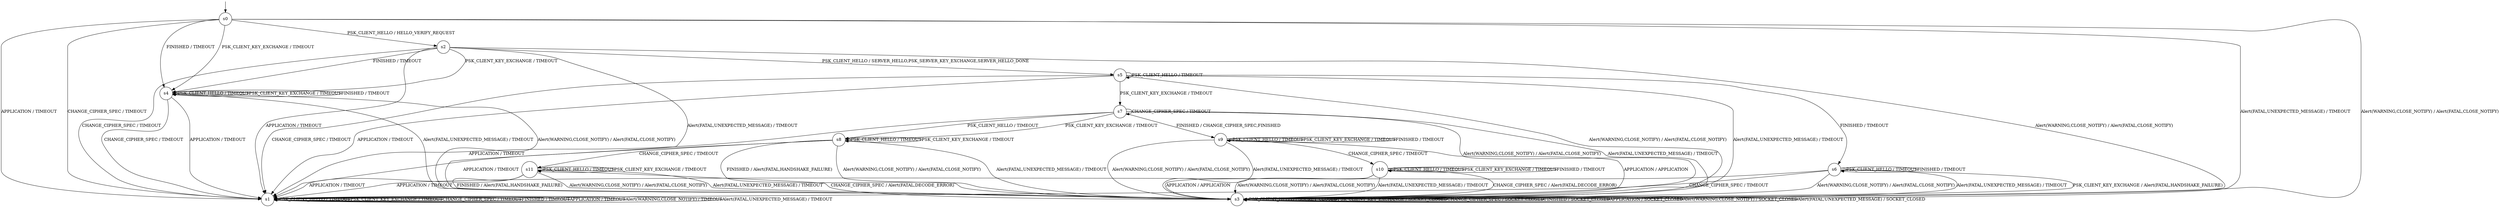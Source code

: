 digraph g {

	s0 [shape="circle" label="s0"];
	s1 [shape="circle" label="s1"];
	s2 [shape="circle" label="s2"];
	s3 [shape="circle" label="s3"];
	s4 [shape="circle" label="s4"];
	s5 [shape="circle" label="s5"];
	s6 [shape="circle" label="s6"];
	s7 [shape="circle" label="s7"];
	s8 [shape="circle" label="s8"];
	s9 [shape="circle" label="s9"];
	s10 [shape="circle" label="s10"];
	s11 [shape="circle" label="s11"];
	s0 -> s2 [label="PSK_CLIENT_HELLO / HELLO_VERIFY_REQUEST"];
	s0 -> s4 [label="PSK_CLIENT_KEY_EXCHANGE / TIMEOUT"];
	s0 -> s1 [label="CHANGE_CIPHER_SPEC / TIMEOUT"];
	s0 -> s4 [label="FINISHED / TIMEOUT"];
	s0 -> s1 [label="APPLICATION / TIMEOUT"];
	s0 -> s3 [label="Alert(WARNING,CLOSE_NOTIFY) / Alert(FATAL,CLOSE_NOTIFY)"];
	s0 -> s3 [label="Alert(FATAL,UNEXPECTED_MESSAGE) / TIMEOUT"];
	s1 -> s1 [label="PSK_CLIENT_HELLO / TIMEOUT"];
	s1 -> s1 [label="PSK_CLIENT_KEY_EXCHANGE / TIMEOUT"];
	s1 -> s1 [label="CHANGE_CIPHER_SPEC / TIMEOUT"];
	s1 -> s1 [label="FINISHED / TIMEOUT"];
	s1 -> s1 [label="APPLICATION / TIMEOUT"];
	s1 -> s1 [label="Alert(WARNING,CLOSE_NOTIFY) / TIMEOUT"];
	s1 -> s1 [label="Alert(FATAL,UNEXPECTED_MESSAGE) / TIMEOUT"];
	s2 -> s5 [label="PSK_CLIENT_HELLO / SERVER_HELLO,PSK_SERVER_KEY_EXCHANGE,SERVER_HELLO_DONE"];
	s2 -> s4 [label="PSK_CLIENT_KEY_EXCHANGE / TIMEOUT"];
	s2 -> s1 [label="CHANGE_CIPHER_SPEC / TIMEOUT"];
	s2 -> s4 [label="FINISHED / TIMEOUT"];
	s2 -> s1 [label="APPLICATION / TIMEOUT"];
	s2 -> s3 [label="Alert(WARNING,CLOSE_NOTIFY) / Alert(FATAL,CLOSE_NOTIFY)"];
	s2 -> s3 [label="Alert(FATAL,UNEXPECTED_MESSAGE) / TIMEOUT"];
	s3 -> s3 [label="PSK_CLIENT_HELLO / SOCKET_CLOSED"];
	s3 -> s3 [label="PSK_CLIENT_KEY_EXCHANGE / SOCKET_CLOSED"];
	s3 -> s3 [label="CHANGE_CIPHER_SPEC / SOCKET_CLOSED"];
	s3 -> s3 [label="FINISHED / SOCKET_CLOSED"];
	s3 -> s3 [label="APPLICATION / SOCKET_CLOSED"];
	s3 -> s3 [label="Alert(WARNING,CLOSE_NOTIFY) / SOCKET_CLOSED"];
	s3 -> s3 [label="Alert(FATAL,UNEXPECTED_MESSAGE) / SOCKET_CLOSED"];
	s4 -> s4 [label="PSK_CLIENT_HELLO / TIMEOUT"];
	s4 -> s4 [label="PSK_CLIENT_KEY_EXCHANGE / TIMEOUT"];
	s4 -> s1 [label="CHANGE_CIPHER_SPEC / TIMEOUT"];
	s4 -> s4 [label="FINISHED / TIMEOUT"];
	s4 -> s1 [label="APPLICATION / TIMEOUT"];
	s4 -> s3 [label="Alert(WARNING,CLOSE_NOTIFY) / Alert(FATAL,CLOSE_NOTIFY)"];
	s4 -> s3 [label="Alert(FATAL,UNEXPECTED_MESSAGE) / TIMEOUT"];
	s5 -> s5 [label="PSK_CLIENT_HELLO / TIMEOUT"];
	s5 -> s7 [label="PSK_CLIENT_KEY_EXCHANGE / TIMEOUT"];
	s5 -> s1 [label="CHANGE_CIPHER_SPEC / TIMEOUT"];
	s5 -> s6 [label="FINISHED / TIMEOUT"];
	s5 -> s1 [label="APPLICATION / TIMEOUT"];
	s5 -> s3 [label="Alert(WARNING,CLOSE_NOTIFY) / Alert(FATAL,CLOSE_NOTIFY)"];
	s5 -> s3 [label="Alert(FATAL,UNEXPECTED_MESSAGE) / TIMEOUT"];
	s6 -> s6 [label="PSK_CLIENT_HELLO / TIMEOUT"];
	s6 -> s3 [label="PSK_CLIENT_KEY_EXCHANGE / Alert(FATAL,HANDSHAKE_FAILURE)"];
	s6 -> s1 [label="CHANGE_CIPHER_SPEC / TIMEOUT"];
	s6 -> s6 [label="FINISHED / TIMEOUT"];
	s6 -> s1 [label="APPLICATION / TIMEOUT"];
	s6 -> s3 [label="Alert(WARNING,CLOSE_NOTIFY) / Alert(FATAL,CLOSE_NOTIFY)"];
	s6 -> s3 [label="Alert(FATAL,UNEXPECTED_MESSAGE) / TIMEOUT"];
	s7 -> s8 [label="PSK_CLIENT_HELLO / TIMEOUT"];
	s7 -> s8 [label="PSK_CLIENT_KEY_EXCHANGE / TIMEOUT"];
	s7 -> s7 [label="CHANGE_CIPHER_SPEC / TIMEOUT"];
	s7 -> s9 [label="FINISHED / CHANGE_CIPHER_SPEC,FINISHED"];
	s7 -> s1 [label="APPLICATION / TIMEOUT"];
	s7 -> s3 [label="Alert(WARNING,CLOSE_NOTIFY) / Alert(FATAL,CLOSE_NOTIFY)"];
	s7 -> s3 [label="Alert(FATAL,UNEXPECTED_MESSAGE) / TIMEOUT"];
	s8 -> s8 [label="PSK_CLIENT_HELLO / TIMEOUT"];
	s8 -> s8 [label="PSK_CLIENT_KEY_EXCHANGE / TIMEOUT"];
	s8 -> s11 [label="CHANGE_CIPHER_SPEC / TIMEOUT"];
	s8 -> s3 [label="FINISHED / Alert(FATAL,HANDSHAKE_FAILURE)"];
	s8 -> s1 [label="APPLICATION / TIMEOUT"];
	s8 -> s3 [label="Alert(WARNING,CLOSE_NOTIFY) / Alert(FATAL,CLOSE_NOTIFY)"];
	s8 -> s3 [label="Alert(FATAL,UNEXPECTED_MESSAGE) / TIMEOUT"];
	s9 -> s9 [label="PSK_CLIENT_HELLO / TIMEOUT"];
	s9 -> s9 [label="PSK_CLIENT_KEY_EXCHANGE / TIMEOUT"];
	s9 -> s10 [label="CHANGE_CIPHER_SPEC / TIMEOUT"];
	s9 -> s9 [label="FINISHED / TIMEOUT"];
	s9 -> s3 [label="APPLICATION / APPLICATION"];
	s9 -> s3 [label="Alert(WARNING,CLOSE_NOTIFY) / Alert(FATAL,CLOSE_NOTIFY)"];
	s9 -> s3 [label="Alert(FATAL,UNEXPECTED_MESSAGE) / TIMEOUT"];
	s10 -> s10 [label="PSK_CLIENT_HELLO / TIMEOUT"];
	s10 -> s10 [label="PSK_CLIENT_KEY_EXCHANGE / TIMEOUT"];
	s10 -> s3 [label="CHANGE_CIPHER_SPEC / Alert(FATAL,DECODE_ERROR)"];
	s10 -> s10 [label="FINISHED / TIMEOUT"];
	s10 -> s3 [label="APPLICATION / APPLICATION"];
	s10 -> s3 [label="Alert(WARNING,CLOSE_NOTIFY) / Alert(FATAL,CLOSE_NOTIFY)"];
	s10 -> s3 [label="Alert(FATAL,UNEXPECTED_MESSAGE) / TIMEOUT"];
	s11 -> s11 [label="PSK_CLIENT_HELLO / TIMEOUT"];
	s11 -> s11 [label="PSK_CLIENT_KEY_EXCHANGE / TIMEOUT"];
	s11 -> s3 [label="CHANGE_CIPHER_SPEC / Alert(FATAL,DECODE_ERROR)"];
	s11 -> s3 [label="FINISHED / Alert(FATAL,HANDSHAKE_FAILURE)"];
	s11 -> s1 [label="APPLICATION / TIMEOUT"];
	s11 -> s3 [label="Alert(WARNING,CLOSE_NOTIFY) / Alert(FATAL,CLOSE_NOTIFY)"];
	s11 -> s3 [label="Alert(FATAL,UNEXPECTED_MESSAGE) / TIMEOUT"];

__start0 [label="" shape="none" width="0" height="0"];
__start0 -> s0;

}
